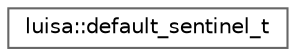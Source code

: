 digraph "类继承关系图"
{
 // LATEX_PDF_SIZE
  bgcolor="transparent";
  edge [fontname=Helvetica,fontsize=10,labelfontname=Helvetica,labelfontsize=10];
  node [fontname=Helvetica,fontsize=10,shape=box,height=0.2,width=0.4];
  rankdir="LR";
  Node0 [id="Node000000",label="luisa::default_sentinel_t",height=0.2,width=0.4,color="grey40", fillcolor="white", style="filled",URL="$structluisa_1_1default__sentinel__t.html",tooltip=" "];
}
